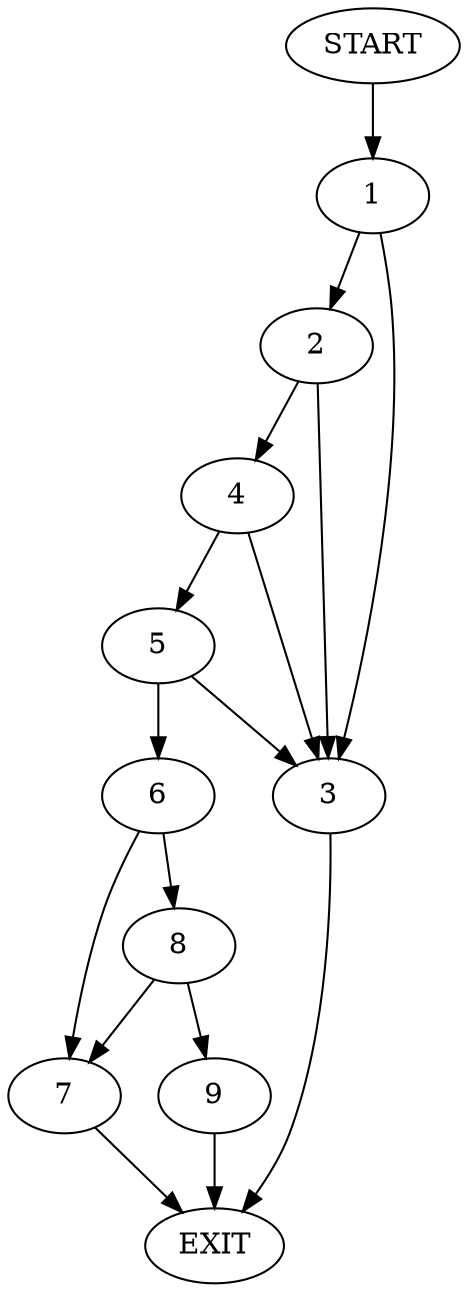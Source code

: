 digraph {
0 [label="START"]
10 [label="EXIT"]
0 -> 1
1 -> 2
1 -> 3
3 -> 10
2 -> 4
2 -> 3
4 -> 3
4 -> 5
5 -> 6
5 -> 3
6 -> 7
6 -> 8
7 -> 10
8 -> 9
8 -> 7
9 -> 10
}

